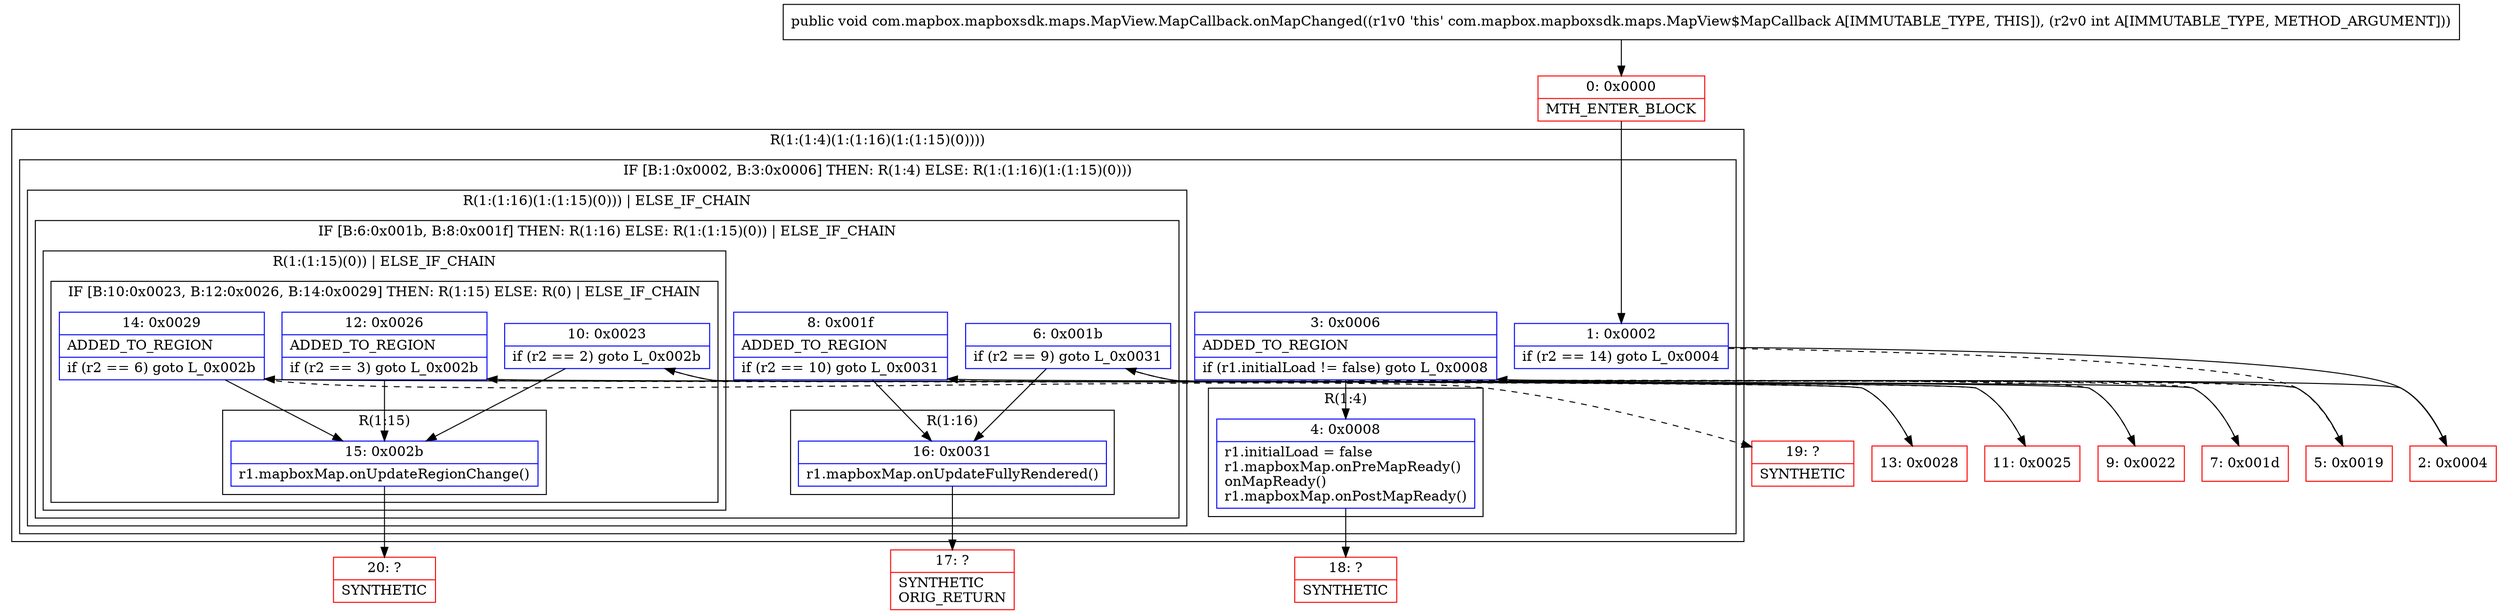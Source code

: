digraph "CFG forcom.mapbox.mapboxsdk.maps.MapView.MapCallback.onMapChanged(I)V" {
subgraph cluster_Region_534880225 {
label = "R(1:(1:4)(1:(1:16)(1:(1:15)(0))))";
node [shape=record,color=blue];
subgraph cluster_IfRegion_496344385 {
label = "IF [B:1:0x0002, B:3:0x0006] THEN: R(1:4) ELSE: R(1:(1:16)(1:(1:15)(0)))";
node [shape=record,color=blue];
Node_1 [shape=record,label="{1\:\ 0x0002|if (r2 == 14) goto L_0x0004\l}"];
Node_3 [shape=record,label="{3\:\ 0x0006|ADDED_TO_REGION\l|if (r1.initialLoad != false) goto L_0x0008\l}"];
subgraph cluster_Region_1548782586 {
label = "R(1:4)";
node [shape=record,color=blue];
Node_4 [shape=record,label="{4\:\ 0x0008|r1.initialLoad = false\lr1.mapboxMap.onPreMapReady()\lonMapReady()\lr1.mapboxMap.onPostMapReady()\l}"];
}
subgraph cluster_Region_1013021002 {
label = "R(1:(1:16)(1:(1:15)(0))) | ELSE_IF_CHAIN\l";
node [shape=record,color=blue];
subgraph cluster_IfRegion_795666352 {
label = "IF [B:6:0x001b, B:8:0x001f] THEN: R(1:16) ELSE: R(1:(1:15)(0)) | ELSE_IF_CHAIN\l";
node [shape=record,color=blue];
Node_6 [shape=record,label="{6\:\ 0x001b|if (r2 == 9) goto L_0x0031\l}"];
Node_8 [shape=record,label="{8\:\ 0x001f|ADDED_TO_REGION\l|if (r2 == 10) goto L_0x0031\l}"];
subgraph cluster_Region_513939593 {
label = "R(1:16)";
node [shape=record,color=blue];
Node_16 [shape=record,label="{16\:\ 0x0031|r1.mapboxMap.onUpdateFullyRendered()\l}"];
}
subgraph cluster_Region_1190481916 {
label = "R(1:(1:15)(0)) | ELSE_IF_CHAIN\l";
node [shape=record,color=blue];
subgraph cluster_IfRegion_1911145793 {
label = "IF [B:10:0x0023, B:12:0x0026, B:14:0x0029] THEN: R(1:15) ELSE: R(0) | ELSE_IF_CHAIN\l";
node [shape=record,color=blue];
Node_10 [shape=record,label="{10\:\ 0x0023|if (r2 == 2) goto L_0x002b\l}"];
Node_12 [shape=record,label="{12\:\ 0x0026|ADDED_TO_REGION\l|if (r2 == 3) goto L_0x002b\l}"];
Node_14 [shape=record,label="{14\:\ 0x0029|ADDED_TO_REGION\l|if (r2 == 6) goto L_0x002b\l}"];
subgraph cluster_Region_963702187 {
label = "R(1:15)";
node [shape=record,color=blue];
Node_15 [shape=record,label="{15\:\ 0x002b|r1.mapboxMap.onUpdateRegionChange()\l}"];
}
subgraph cluster_Region_924376156 {
label = "R(0)";
node [shape=record,color=blue];
}
}
}
}
}
}
}
Node_0 [shape=record,color=red,label="{0\:\ 0x0000|MTH_ENTER_BLOCK\l}"];
Node_2 [shape=record,color=red,label="{2\:\ 0x0004}"];
Node_5 [shape=record,color=red,label="{5\:\ 0x0019}"];
Node_7 [shape=record,color=red,label="{7\:\ 0x001d}"];
Node_9 [shape=record,color=red,label="{9\:\ 0x0022}"];
Node_11 [shape=record,color=red,label="{11\:\ 0x0025}"];
Node_13 [shape=record,color=red,label="{13\:\ 0x0028}"];
Node_17 [shape=record,color=red,label="{17\:\ ?|SYNTHETIC\lORIG_RETURN\l}"];
Node_18 [shape=record,color=red,label="{18\:\ ?|SYNTHETIC\l}"];
Node_19 [shape=record,color=red,label="{19\:\ ?|SYNTHETIC\l}"];
Node_20 [shape=record,color=red,label="{20\:\ ?|SYNTHETIC\l}"];
MethodNode[shape=record,label="{public void com.mapbox.mapboxsdk.maps.MapView.MapCallback.onMapChanged((r1v0 'this' com.mapbox.mapboxsdk.maps.MapView$MapCallback A[IMMUTABLE_TYPE, THIS]), (r2v0 int A[IMMUTABLE_TYPE, METHOD_ARGUMENT])) }"];
MethodNode -> Node_0;
Node_1 -> Node_2;
Node_1 -> Node_5[style=dashed];
Node_3 -> Node_4;
Node_3 -> Node_5[style=dashed];
Node_4 -> Node_18;
Node_6 -> Node_7[style=dashed];
Node_6 -> Node_16;
Node_8 -> Node_9[style=dashed];
Node_8 -> Node_16;
Node_16 -> Node_17;
Node_10 -> Node_11[style=dashed];
Node_10 -> Node_15;
Node_12 -> Node_13[style=dashed];
Node_12 -> Node_15;
Node_14 -> Node_15;
Node_14 -> Node_19[style=dashed];
Node_15 -> Node_20;
Node_0 -> Node_1;
Node_2 -> Node_3;
Node_5 -> Node_6;
Node_7 -> Node_8;
Node_9 -> Node_10;
Node_11 -> Node_12;
Node_13 -> Node_14;
}

